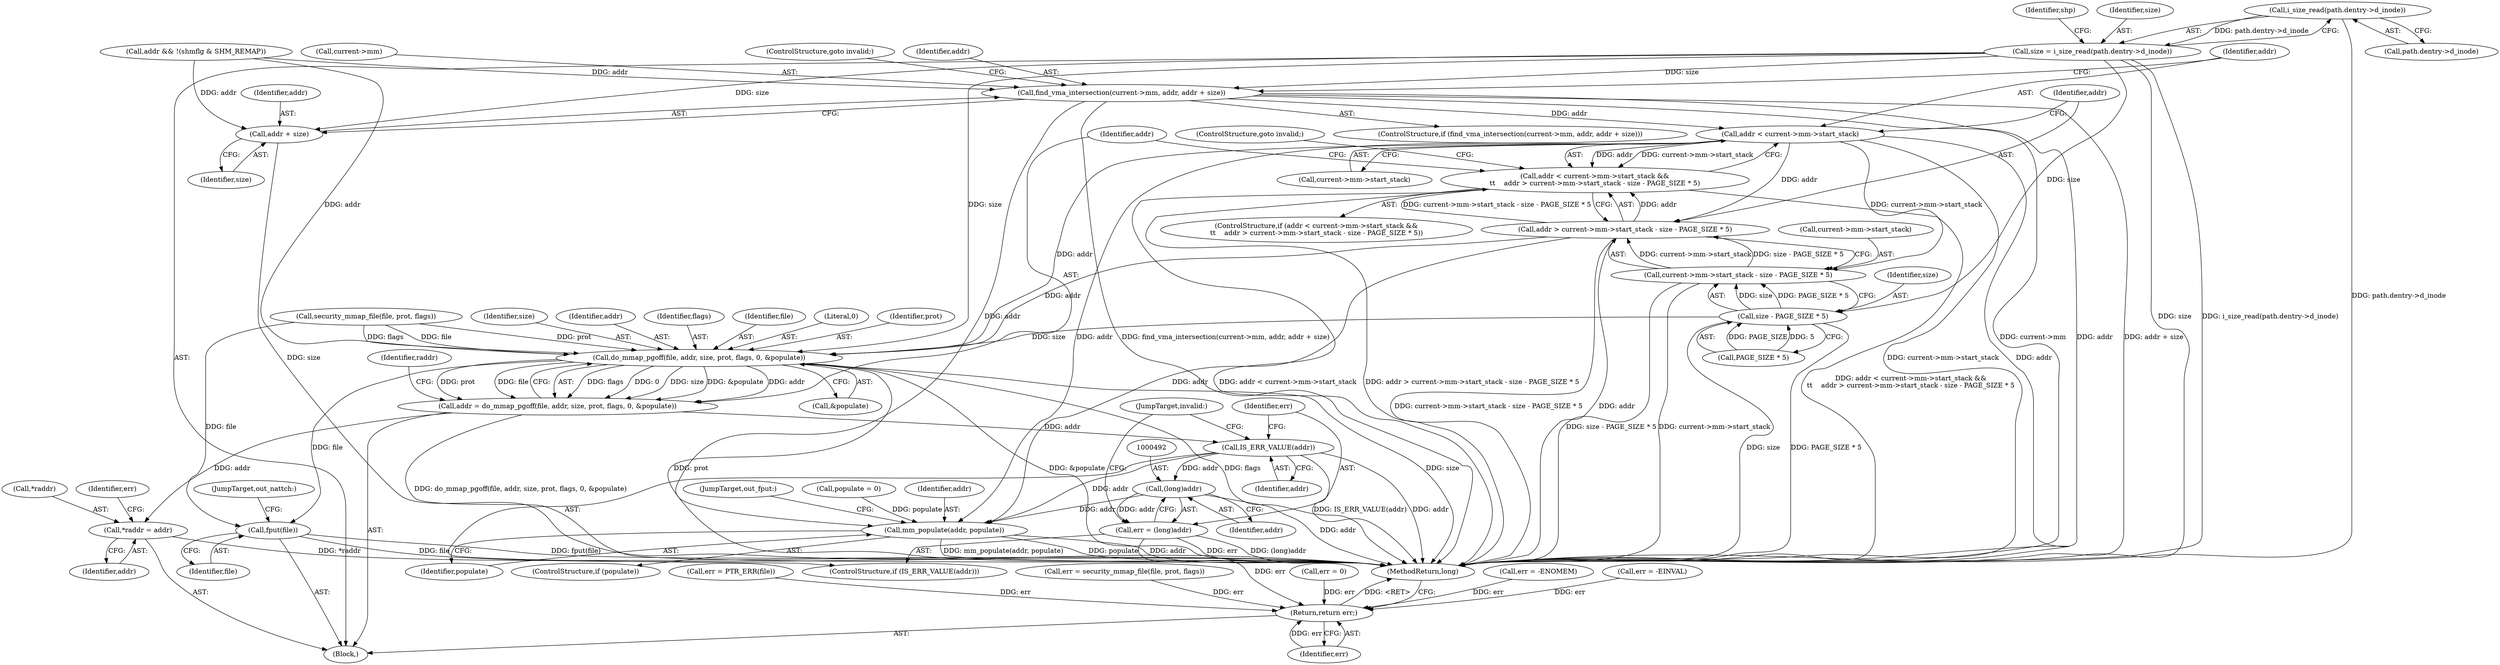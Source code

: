 digraph "0_linux_a399b29dfbaaaf91162b2dc5a5875dd51bbfa2a1_0@API" {
"1000306" [label="(Call,i_size_read(path.dentry->d_inode))"];
"1000304" [label="(Call,size = i_size_read(path.dentry->d_inode))"];
"1000436" [label="(Call,find_vma_intersection(current->mm, addr, addr + size))"];
"1000447" [label="(Call,addr < current->mm->start_stack)"];
"1000446" [label="(Call,addr < current->mm->start_stack &&\n\t\t    addr > current->mm->start_stack - size - PAGE_SIZE * 5)"];
"1000454" [label="(Call,addr > current->mm->start_stack - size - PAGE_SIZE * 5)"];
"1000470" [label="(Call,do_mmap_pgoff(file, addr, size, prot, flags, 0, &populate))"];
"1000468" [label="(Call,addr = do_mmap_pgoff(file, addr, size, prot, flags, 0, &populate))"];
"1000479" [label="(Call,*raddr = addr)"];
"1000487" [label="(Call,IS_ERR_VALUE(addr))"];
"1000491" [label="(Call,(long)addr)"];
"1000489" [label="(Call,err = (long)addr)"];
"1000545" [label="(Return,return err;)"];
"1000504" [label="(Call,mm_populate(addr, populate))"];
"1000508" [label="(Call,fput(file))"];
"1000456" [label="(Call,current->mm->start_stack - size - PAGE_SIZE * 5)"];
"1000441" [label="(Call,addr + size)"];
"1000462" [label="(Call,size - PAGE_SIZE * 5)"];
"1000483" [label="(Call,err = 0)"];
"1000509" [label="(Identifier,file)"];
"1000487" [label="(Call,IS_ERR_VALUE(addr))"];
"1000463" [label="(Identifier,size)"];
"1000457" [label="(Call,current->mm->start_stack)"];
"1000552" [label="(MethodReturn,long)"];
"1000306" [label="(Call,i_size_read(path.dentry->d_inode))"];
"1000110" [label="(Block,)"];
"1000467" [label="(ControlStructure,goto invalid;)"];
"1000479" [label="(Call,*raddr = addr)"];
"1000424" [label="(Call,addr && !(shmflg & SHM_REMAP))"];
"1000484" [label="(Identifier,err)"];
"1000468" [label="(Call,addr = do_mmap_pgoff(file, addr, size, prot, flags, 0, &populate))"];
"1000435" [label="(ControlStructure,if (find_vma_intersection(current->mm, addr, addr + size)))"];
"1000473" [label="(Identifier,size)"];
"1000472" [label="(Identifier,addr)"];
"1000475" [label="(Identifier,flags)"];
"1000442" [label="(Identifier,addr)"];
"1000315" [label="(Identifier,shp)"];
"1000447" [label="(Call,addr < current->mm->start_stack)"];
"1000504" [label="(Call,mm_populate(addr, populate))"];
"1000445" [label="(ControlStructure,if (addr < current->mm->start_stack &&\n\t\t    addr > current->mm->start_stack - size - PAGE_SIZE * 5))"];
"1000508" [label="(Call,fput(file))"];
"1000491" [label="(Call,(long)addr)"];
"1000441" [label="(Call,addr + size)"];
"1000506" [label="(Identifier,populate)"];
"1000437" [label="(Call,current->mm)"];
"1000305" [label="(Identifier,size)"];
"1000481" [label="(Identifier,raddr)"];
"1000489" [label="(Call,err = (long)addr)"];
"1000318" [label="(Call,err = -ENOMEM)"];
"1000444" [label="(ControlStructure,goto invalid;)"];
"1000462" [label="(Call,size - PAGE_SIZE * 5)"];
"1000470" [label="(Call,do_mmap_pgoff(file, addr, size, prot, flags, 0, &populate))"];
"1000474" [label="(Identifier,prot)"];
"1000304" [label="(Call,size = i_size_read(path.dentry->d_inode))"];
"1000471" [label="(Identifier,file)"];
"1000409" [label="(Call,security_mmap_file(file, prot, flags))"];
"1000480" [label="(Call,*raddr)"];
"1000486" [label="(ControlStructure,if (IS_ERR_VALUE(addr)))"];
"1000477" [label="(Call,&populate)"];
"1000431" [label="(Call,err = -EINVAL)"];
"1000352" [label="(Call,err = PTR_ERR(file))"];
"1000436" [label="(Call,find_vma_intersection(current->mm, addr, addr + size))"];
"1000307" [label="(Call,path.dentry->d_inode)"];
"1000124" [label="(Call,populate = 0)"];
"1000440" [label="(Identifier,addr)"];
"1000443" [label="(Identifier,size)"];
"1000545" [label="(Return,return err;)"];
"1000456" [label="(Call,current->mm->start_stack - size - PAGE_SIZE * 5)"];
"1000448" [label="(Identifier,addr)"];
"1000490" [label="(Identifier,err)"];
"1000407" [label="(Call,err = security_mmap_file(file, prot, flags))"];
"1000449" [label="(Call,current->mm->start_stack)"];
"1000455" [label="(Identifier,addr)"];
"1000502" [label="(ControlStructure,if (populate))"];
"1000454" [label="(Call,addr > current->mm->start_stack - size - PAGE_SIZE * 5)"];
"1000494" [label="(JumpTarget,invalid:)"];
"1000476" [label="(Literal,0)"];
"1000505" [label="(Identifier,addr)"];
"1000488" [label="(Identifier,addr)"];
"1000546" [label="(Identifier,err)"];
"1000446" [label="(Call,addr < current->mm->start_stack &&\n\t\t    addr > current->mm->start_stack - size - PAGE_SIZE * 5)"];
"1000482" [label="(Identifier,addr)"];
"1000507" [label="(JumpTarget,out_fput:)"];
"1000493" [label="(Identifier,addr)"];
"1000510" [label="(JumpTarget,out_nattch:)"];
"1000464" [label="(Call,PAGE_SIZE * 5)"];
"1000469" [label="(Identifier,addr)"];
"1000306" -> "1000304"  [label="AST: "];
"1000306" -> "1000307"  [label="CFG: "];
"1000307" -> "1000306"  [label="AST: "];
"1000304" -> "1000306"  [label="CFG: "];
"1000306" -> "1000552"  [label="DDG: path.dentry->d_inode"];
"1000306" -> "1000304"  [label="DDG: path.dentry->d_inode"];
"1000304" -> "1000110"  [label="AST: "];
"1000305" -> "1000304"  [label="AST: "];
"1000315" -> "1000304"  [label="CFG: "];
"1000304" -> "1000552"  [label="DDG: size"];
"1000304" -> "1000552"  [label="DDG: i_size_read(path.dentry->d_inode)"];
"1000304" -> "1000436"  [label="DDG: size"];
"1000304" -> "1000441"  [label="DDG: size"];
"1000304" -> "1000462"  [label="DDG: size"];
"1000304" -> "1000470"  [label="DDG: size"];
"1000436" -> "1000435"  [label="AST: "];
"1000436" -> "1000441"  [label="CFG: "];
"1000437" -> "1000436"  [label="AST: "];
"1000440" -> "1000436"  [label="AST: "];
"1000441" -> "1000436"  [label="AST: "];
"1000444" -> "1000436"  [label="CFG: "];
"1000448" -> "1000436"  [label="CFG: "];
"1000436" -> "1000552"  [label="DDG: find_vma_intersection(current->mm, addr, addr + size)"];
"1000436" -> "1000552"  [label="DDG: current->mm"];
"1000436" -> "1000552"  [label="DDG: addr"];
"1000436" -> "1000552"  [label="DDG: addr + size"];
"1000424" -> "1000436"  [label="DDG: addr"];
"1000436" -> "1000447"  [label="DDG: addr"];
"1000436" -> "1000504"  [label="DDG: addr"];
"1000447" -> "1000446"  [label="AST: "];
"1000447" -> "1000449"  [label="CFG: "];
"1000448" -> "1000447"  [label="AST: "];
"1000449" -> "1000447"  [label="AST: "];
"1000455" -> "1000447"  [label="CFG: "];
"1000446" -> "1000447"  [label="CFG: "];
"1000447" -> "1000552"  [label="DDG: current->mm->start_stack"];
"1000447" -> "1000552"  [label="DDG: addr"];
"1000447" -> "1000446"  [label="DDG: addr"];
"1000447" -> "1000446"  [label="DDG: current->mm->start_stack"];
"1000447" -> "1000454"  [label="DDG: addr"];
"1000447" -> "1000456"  [label="DDG: current->mm->start_stack"];
"1000447" -> "1000470"  [label="DDG: addr"];
"1000447" -> "1000504"  [label="DDG: addr"];
"1000446" -> "1000445"  [label="AST: "];
"1000446" -> "1000454"  [label="CFG: "];
"1000454" -> "1000446"  [label="AST: "];
"1000467" -> "1000446"  [label="CFG: "];
"1000469" -> "1000446"  [label="CFG: "];
"1000446" -> "1000552"  [label="DDG: addr < current->mm->start_stack &&\n\t\t    addr > current->mm->start_stack - size - PAGE_SIZE * 5"];
"1000446" -> "1000552"  [label="DDG: addr < current->mm->start_stack"];
"1000446" -> "1000552"  [label="DDG: addr > current->mm->start_stack - size - PAGE_SIZE * 5"];
"1000454" -> "1000446"  [label="DDG: addr"];
"1000454" -> "1000446"  [label="DDG: current->mm->start_stack - size - PAGE_SIZE * 5"];
"1000454" -> "1000456"  [label="CFG: "];
"1000455" -> "1000454"  [label="AST: "];
"1000456" -> "1000454"  [label="AST: "];
"1000454" -> "1000552"  [label="DDG: addr"];
"1000454" -> "1000552"  [label="DDG: current->mm->start_stack - size - PAGE_SIZE * 5"];
"1000456" -> "1000454"  [label="DDG: current->mm->start_stack"];
"1000456" -> "1000454"  [label="DDG: size - PAGE_SIZE * 5"];
"1000454" -> "1000470"  [label="DDG: addr"];
"1000454" -> "1000504"  [label="DDG: addr"];
"1000470" -> "1000468"  [label="AST: "];
"1000470" -> "1000477"  [label="CFG: "];
"1000471" -> "1000470"  [label="AST: "];
"1000472" -> "1000470"  [label="AST: "];
"1000473" -> "1000470"  [label="AST: "];
"1000474" -> "1000470"  [label="AST: "];
"1000475" -> "1000470"  [label="AST: "];
"1000476" -> "1000470"  [label="AST: "];
"1000477" -> "1000470"  [label="AST: "];
"1000468" -> "1000470"  [label="CFG: "];
"1000470" -> "1000552"  [label="DDG: prot"];
"1000470" -> "1000552"  [label="DDG: &populate"];
"1000470" -> "1000552"  [label="DDG: flags"];
"1000470" -> "1000552"  [label="DDG: size"];
"1000470" -> "1000468"  [label="DDG: flags"];
"1000470" -> "1000468"  [label="DDG: 0"];
"1000470" -> "1000468"  [label="DDG: size"];
"1000470" -> "1000468"  [label="DDG: &populate"];
"1000470" -> "1000468"  [label="DDG: addr"];
"1000470" -> "1000468"  [label="DDG: prot"];
"1000470" -> "1000468"  [label="DDG: file"];
"1000409" -> "1000470"  [label="DDG: file"];
"1000409" -> "1000470"  [label="DDG: prot"];
"1000409" -> "1000470"  [label="DDG: flags"];
"1000424" -> "1000470"  [label="DDG: addr"];
"1000462" -> "1000470"  [label="DDG: size"];
"1000470" -> "1000508"  [label="DDG: file"];
"1000468" -> "1000110"  [label="AST: "];
"1000469" -> "1000468"  [label="AST: "];
"1000481" -> "1000468"  [label="CFG: "];
"1000468" -> "1000552"  [label="DDG: do_mmap_pgoff(file, addr, size, prot, flags, 0, &populate)"];
"1000468" -> "1000479"  [label="DDG: addr"];
"1000468" -> "1000487"  [label="DDG: addr"];
"1000479" -> "1000110"  [label="AST: "];
"1000479" -> "1000482"  [label="CFG: "];
"1000480" -> "1000479"  [label="AST: "];
"1000482" -> "1000479"  [label="AST: "];
"1000484" -> "1000479"  [label="CFG: "];
"1000479" -> "1000552"  [label="DDG: *raddr"];
"1000487" -> "1000486"  [label="AST: "];
"1000487" -> "1000488"  [label="CFG: "];
"1000488" -> "1000487"  [label="AST: "];
"1000490" -> "1000487"  [label="CFG: "];
"1000494" -> "1000487"  [label="CFG: "];
"1000487" -> "1000552"  [label="DDG: addr"];
"1000487" -> "1000552"  [label="DDG: IS_ERR_VALUE(addr)"];
"1000487" -> "1000491"  [label="DDG: addr"];
"1000487" -> "1000504"  [label="DDG: addr"];
"1000491" -> "1000489"  [label="AST: "];
"1000491" -> "1000493"  [label="CFG: "];
"1000492" -> "1000491"  [label="AST: "];
"1000493" -> "1000491"  [label="AST: "];
"1000489" -> "1000491"  [label="CFG: "];
"1000491" -> "1000552"  [label="DDG: addr"];
"1000491" -> "1000489"  [label="DDG: addr"];
"1000491" -> "1000504"  [label="DDG: addr"];
"1000489" -> "1000486"  [label="AST: "];
"1000490" -> "1000489"  [label="AST: "];
"1000494" -> "1000489"  [label="CFG: "];
"1000489" -> "1000552"  [label="DDG: (long)addr"];
"1000489" -> "1000552"  [label="DDG: err"];
"1000489" -> "1000545"  [label="DDG: err"];
"1000545" -> "1000110"  [label="AST: "];
"1000545" -> "1000546"  [label="CFG: "];
"1000546" -> "1000545"  [label="AST: "];
"1000552" -> "1000545"  [label="CFG: "];
"1000545" -> "1000552"  [label="DDG: <RET>"];
"1000546" -> "1000545"  [label="DDG: err"];
"1000318" -> "1000545"  [label="DDG: err"];
"1000431" -> "1000545"  [label="DDG: err"];
"1000483" -> "1000545"  [label="DDG: err"];
"1000407" -> "1000545"  [label="DDG: err"];
"1000352" -> "1000545"  [label="DDG: err"];
"1000504" -> "1000502"  [label="AST: "];
"1000504" -> "1000506"  [label="CFG: "];
"1000505" -> "1000504"  [label="AST: "];
"1000506" -> "1000504"  [label="AST: "];
"1000507" -> "1000504"  [label="CFG: "];
"1000504" -> "1000552"  [label="DDG: populate"];
"1000504" -> "1000552"  [label="DDG: addr"];
"1000504" -> "1000552"  [label="DDG: mm_populate(addr, populate)"];
"1000124" -> "1000504"  [label="DDG: populate"];
"1000508" -> "1000110"  [label="AST: "];
"1000508" -> "1000509"  [label="CFG: "];
"1000509" -> "1000508"  [label="AST: "];
"1000510" -> "1000508"  [label="CFG: "];
"1000508" -> "1000552"  [label="DDG: file"];
"1000508" -> "1000552"  [label="DDG: fput(file)"];
"1000409" -> "1000508"  [label="DDG: file"];
"1000456" -> "1000462"  [label="CFG: "];
"1000457" -> "1000456"  [label="AST: "];
"1000462" -> "1000456"  [label="AST: "];
"1000456" -> "1000552"  [label="DDG: current->mm->start_stack"];
"1000456" -> "1000552"  [label="DDG: size - PAGE_SIZE * 5"];
"1000462" -> "1000456"  [label="DDG: size"];
"1000462" -> "1000456"  [label="DDG: PAGE_SIZE * 5"];
"1000441" -> "1000443"  [label="CFG: "];
"1000442" -> "1000441"  [label="AST: "];
"1000443" -> "1000441"  [label="AST: "];
"1000441" -> "1000552"  [label="DDG: size"];
"1000424" -> "1000441"  [label="DDG: addr"];
"1000462" -> "1000464"  [label="CFG: "];
"1000463" -> "1000462"  [label="AST: "];
"1000464" -> "1000462"  [label="AST: "];
"1000462" -> "1000552"  [label="DDG: size"];
"1000462" -> "1000552"  [label="DDG: PAGE_SIZE * 5"];
"1000464" -> "1000462"  [label="DDG: PAGE_SIZE"];
"1000464" -> "1000462"  [label="DDG: 5"];
}
